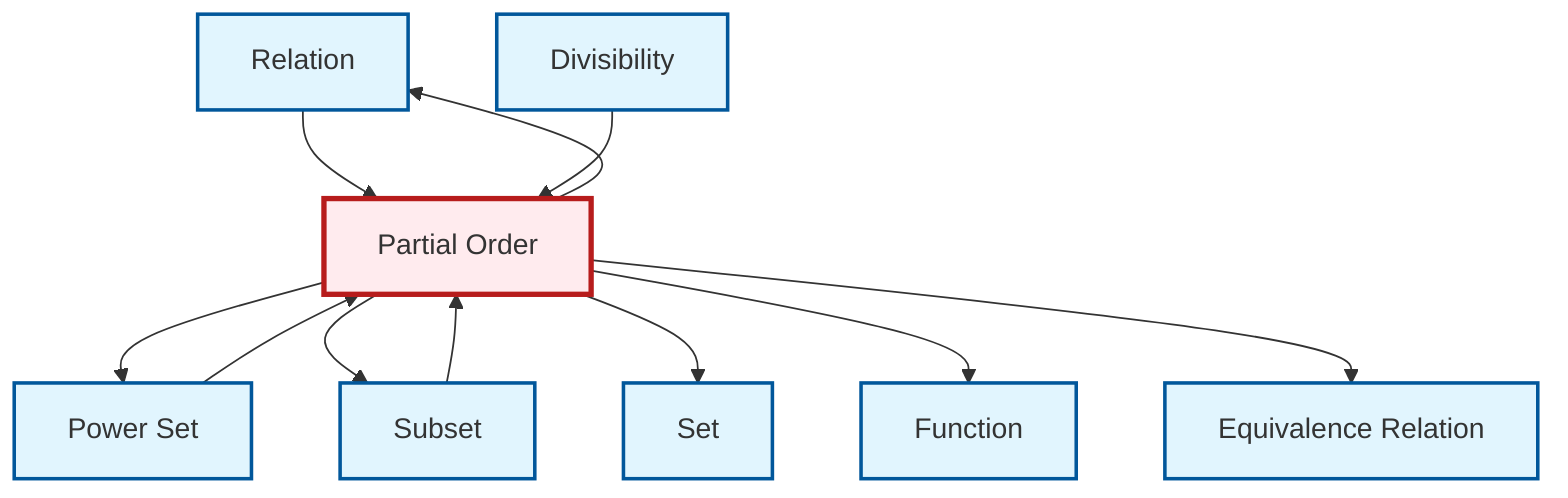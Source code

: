 graph TD
    classDef definition fill:#e1f5fe,stroke:#01579b,stroke-width:2px
    classDef theorem fill:#f3e5f5,stroke:#4a148c,stroke-width:2px
    classDef axiom fill:#fff3e0,stroke:#e65100,stroke-width:2px
    classDef example fill:#e8f5e9,stroke:#1b5e20,stroke-width:2px
    classDef current fill:#ffebee,stroke:#b71c1c,stroke-width:3px
    def-relation["Relation"]:::definition
    def-divisibility["Divisibility"]:::definition
    def-function["Function"]:::definition
    def-equivalence-relation["Equivalence Relation"]:::definition
    def-set["Set"]:::definition
    def-subset["Subset"]:::definition
    def-power-set["Power Set"]:::definition
    def-partial-order["Partial Order"]:::definition
    def-partial-order --> def-power-set
    def-power-set --> def-partial-order
    def-relation --> def-partial-order
    def-subset --> def-partial-order
    def-divisibility --> def-partial-order
    def-partial-order --> def-relation
    def-partial-order --> def-subset
    def-partial-order --> def-set
    def-partial-order --> def-function
    def-partial-order --> def-equivalence-relation
    class def-partial-order current